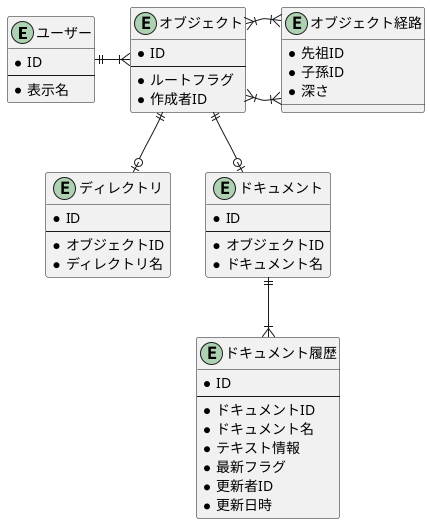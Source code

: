 @startuml

entity "ユーザー" {
    *ID
    --
    *表示名
}

entity "オブジェクト" {
    *ID
    --
    *ルートフラグ
    *作成者ID
}

entity "ディレクトリ" {
    *ID
    --
    *オブジェクトID
    *ディレクトリ名
}

entity "ドキュメント" {
    *ID
    --
    *オブジェクトID
    *ドキュメント名
}

entity "ドキュメント履歴" {
    *ID
    --
    *ドキュメントID
    *ドキュメント名
    *テキスト情報
    *最新フラグ
    *更新者ID
    *更新日時
}

entity "オブジェクト経路" {
    *先祖ID
    *子孫ID
    *深さ
}

ユーザー ||-r-|{ オブジェクト
オブジェクト ||-d-o| ドキュメント
オブジェクト ||-d-o| ディレクトリ
オブジェクト }|-r-|{ オブジェクト経路
オブジェクト }|-r-|{ オブジェクト経路
ドキュメント ||-d-|{ ドキュメント履歴

@enduml
